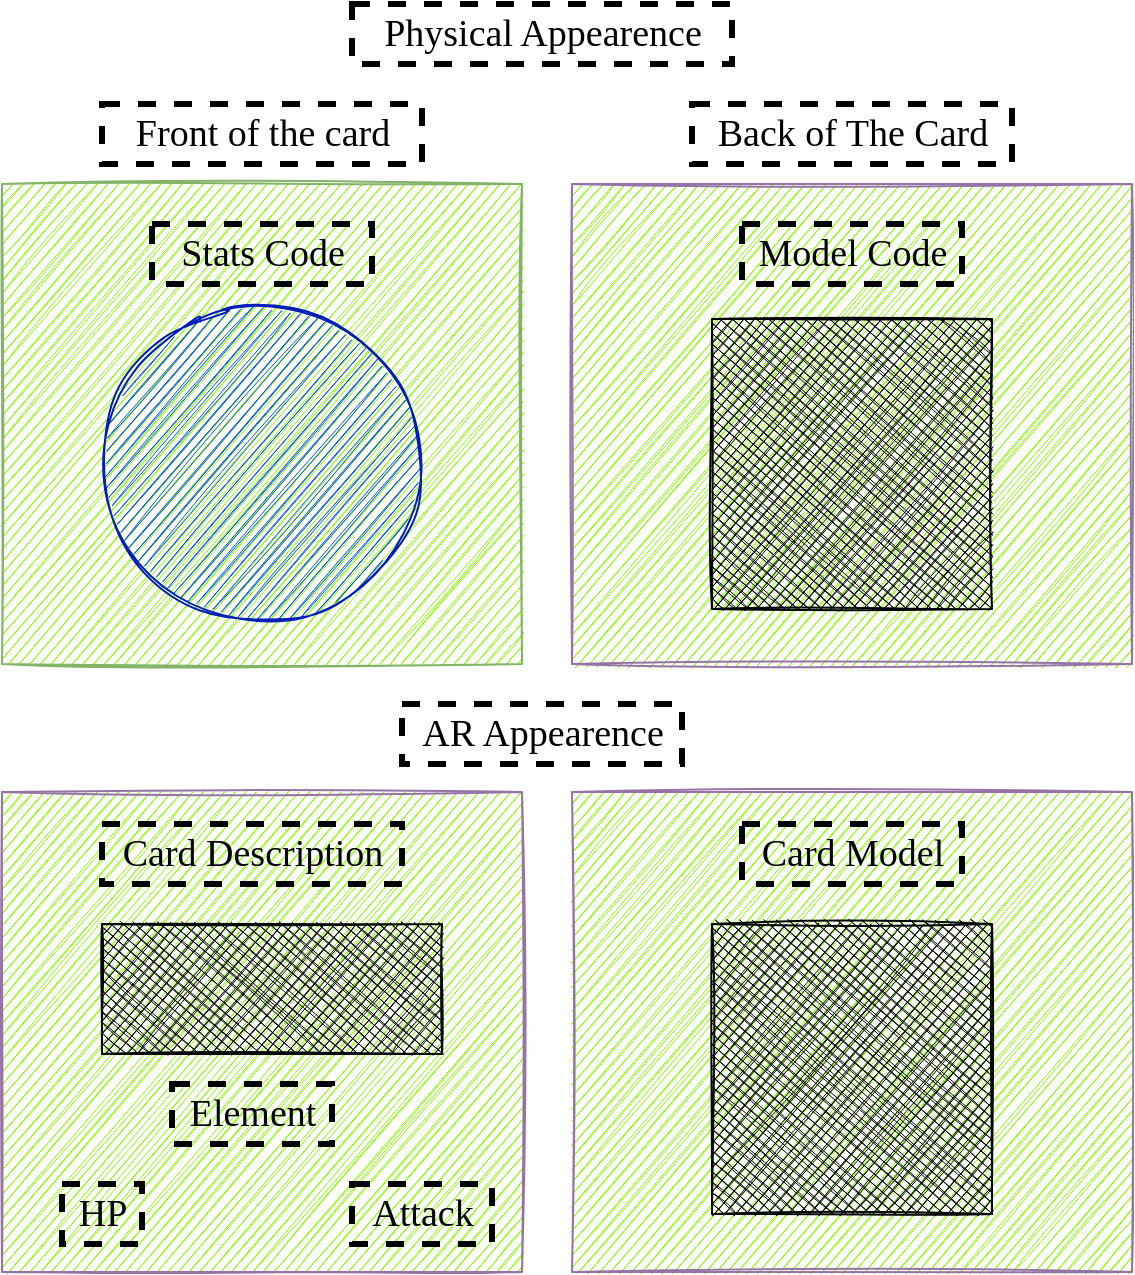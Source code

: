 <mxfile version="13.9.2" type="device"><diagram id="Xu5B-ak3wpff9VyR-ejU" name="Page-1"><mxGraphModel dx="1102" dy="1516" grid="1" gridSize="10" guides="1" tooltips="1" connect="1" arrows="1" fold="1" page="1" pageScale="1" pageWidth="1169" pageHeight="827" math="0" shadow="0"><root><mxCell id="0"/><mxCell id="1" parent="0"/><mxCell id="NOt5uLgraKnASWI7ZCMf-1" value="" style="rounded=0;whiteSpace=wrap;html=1;strokeColor=#82b366;sketch=1;fillColor=#87FC00;" parent="1" vertex="1"><mxGeometry x="300" y="-130" width="260" height="240" as="geometry"/></mxCell><mxCell id="NOt5uLgraKnASWI7ZCMf-2" value="" style="rounded=0;whiteSpace=wrap;html=1;strokeColor=#9673a6;sketch=1;glass=0;fillColor=#87FC00;" parent="1" vertex="1"><mxGeometry x="585" y="-130" width="280" height="240" as="geometry"/></mxCell><mxCell id="NOt5uLgraKnASWI7ZCMf-3" value="" style="rounded=0;whiteSpace=wrap;html=1;glass=0;sketch=1;fillColor=#000000;fillStyle=cross-hatch;" parent="1" vertex="1"><mxGeometry x="655" y="-62.5" width="140" height="145" as="geometry"/></mxCell><mxCell id="NOt5uLgraKnASWI7ZCMf-5" value="" style="ellipse;whiteSpace=wrap;html=1;aspect=fixed;glass=0;sketch=1;fillColor=#0050ef;strokeColor=#001DBC;fontColor=#ffffff;fillStyle=dots;" parent="1" vertex="1"><mxGeometry x="350" y="-70" width="160" height="160" as="geometry"/></mxCell><mxCell id="NOt5uLgraKnASWI7ZCMf-6" value="Front of the card" style="text;html=1;align=center;verticalAlign=middle;resizable=0;points=[];autosize=1;fontSize=19;fontFamily=Tahoma;strokeColor=#000000;dashed=1;strokeWidth=3;" parent="1" vertex="1"><mxGeometry x="350" y="-170" width="160" height="30" as="geometry"/></mxCell><mxCell id="NOt5uLgraKnASWI7ZCMf-7" value="Back of The Card" style="text;html=1;align=center;verticalAlign=middle;resizable=0;points=[];autosize=1;fontSize=19;fontFamily=Tahoma;strokeColor=#000000;dashed=1;strokeWidth=3;" parent="1" vertex="1"><mxGeometry x="645" y="-170" width="160" height="30" as="geometry"/></mxCell><mxCell id="NOt5uLgraKnASWI7ZCMf-10" value="Model Code" style="text;html=1;align=center;verticalAlign=middle;resizable=0;points=[];autosize=1;fontSize=19;fontFamily=Tahoma;strokeColor=#000000;dashed=1;strokeWidth=3;" parent="1" vertex="1"><mxGeometry x="670" y="-110" width="110" height="30" as="geometry"/></mxCell><mxCell id="AM-zVgJYylVPOLOn5Mrx-2" value="Stats Code" style="text;html=1;align=center;verticalAlign=middle;resizable=0;points=[];autosize=1;fontSize=19;fontFamily=Tahoma;strokeColor=#000000;dashed=1;strokeWidth=3;" vertex="1" parent="1"><mxGeometry x="375" y="-110" width="110" height="30" as="geometry"/></mxCell><mxCell id="AM-zVgJYylVPOLOn5Mrx-3" value="Physical Appearence" style="text;html=1;align=center;verticalAlign=middle;resizable=0;points=[];autosize=1;fontSize=19;fontFamily=Tahoma;strokeColor=#000000;dashed=1;strokeWidth=3;" vertex="1" parent="1"><mxGeometry x="475" y="-220" width="190" height="30" as="geometry"/></mxCell><mxCell id="AM-zVgJYylVPOLOn5Mrx-4" value="AR Appearence" style="text;html=1;align=center;verticalAlign=middle;resizable=0;points=[];autosize=1;fontSize=19;fontFamily=Tahoma;strokeColor=#000000;dashed=1;strokeWidth=3;" vertex="1" parent="1"><mxGeometry x="500" y="130" width="140" height="30" as="geometry"/></mxCell><mxCell id="AM-zVgJYylVPOLOn5Mrx-5" value="" style="rounded=0;whiteSpace=wrap;html=1;strokeColor=#9673a6;sketch=1;glass=0;fillColor=#87FC00;" vertex="1" parent="1"><mxGeometry x="585" y="174" width="280" height="240" as="geometry"/></mxCell><mxCell id="AM-zVgJYylVPOLOn5Mrx-6" value="" style="rounded=0;whiteSpace=wrap;html=1;glass=0;sketch=1;fillColor=#000000;fillStyle=cross-hatch;" vertex="1" parent="1"><mxGeometry x="655" y="240" width="140" height="145" as="geometry"/></mxCell><mxCell id="AM-zVgJYylVPOLOn5Mrx-7" value="Card Model" style="text;html=1;align=center;verticalAlign=middle;resizable=0;points=[];autosize=1;fontSize=19;fontFamily=Tahoma;strokeColor=#000000;dashed=1;strokeWidth=3;" vertex="1" parent="1"><mxGeometry x="670" y="190" width="110" height="30" as="geometry"/></mxCell><mxCell id="AM-zVgJYylVPOLOn5Mrx-8" value="" style="rounded=0;whiteSpace=wrap;html=1;strokeColor=#9673a6;sketch=1;glass=0;fillColor=#87FC00;" vertex="1" parent="1"><mxGeometry x="300" y="174" width="260" height="240" as="geometry"/></mxCell><mxCell id="AM-zVgJYylVPOLOn5Mrx-9" value="HP" style="text;html=1;align=center;verticalAlign=middle;resizable=0;points=[];autosize=1;fontSize=19;fontFamily=Tahoma;strokeColor=#000000;dashed=1;strokeWidth=3;" vertex="1" parent="1"><mxGeometry x="330" y="370" width="40" height="30" as="geometry"/></mxCell><mxCell id="AM-zVgJYylVPOLOn5Mrx-10" value="Attack" style="text;html=1;align=center;verticalAlign=middle;resizable=0;points=[];autosize=1;fontSize=19;fontFamily=Tahoma;strokeColor=#000000;dashed=1;strokeWidth=3;" vertex="1" parent="1"><mxGeometry x="475" y="370" width="70" height="30" as="geometry"/></mxCell><mxCell id="AM-zVgJYylVPOLOn5Mrx-11" value="Card Description" style="text;html=1;align=center;verticalAlign=middle;resizable=0;points=[];autosize=1;fontSize=19;fontFamily=Tahoma;strokeColor=#000000;dashed=1;strokeWidth=3;" vertex="1" parent="1"><mxGeometry x="350" y="190" width="150" height="30" as="geometry"/></mxCell><mxCell id="AM-zVgJYylVPOLOn5Mrx-12" value="" style="rounded=0;whiteSpace=wrap;html=1;glass=0;sketch=1;fillColor=#000000;fillStyle=cross-hatch;" vertex="1" parent="1"><mxGeometry x="350" y="240" width="170" height="65" as="geometry"/></mxCell><mxCell id="AM-zVgJYylVPOLOn5Mrx-13" value="Element" style="text;html=1;align=center;verticalAlign=middle;resizable=0;points=[];autosize=1;fontSize=19;fontFamily=Tahoma;strokeColor=#000000;dashed=1;strokeWidth=3;" vertex="1" parent="1"><mxGeometry x="385" y="320" width="80" height="30" as="geometry"/></mxCell></root></mxGraphModel></diagram></mxfile>